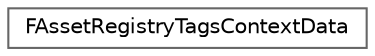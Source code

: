 digraph "Graphical Class Hierarchy"
{
 // INTERACTIVE_SVG=YES
 // LATEX_PDF_SIZE
  bgcolor="transparent";
  edge [fontname=Helvetica,fontsize=10,labelfontname=Helvetica,labelfontsize=10];
  node [fontname=Helvetica,fontsize=10,shape=box,height=0.2,width=0.4];
  rankdir="LR";
  Node0 [id="Node000000",label="FAssetRegistryTagsContextData",height=0.2,width=0.4,color="grey40", fillcolor="white", style="filled",URL="$d5/d09/structFAssetRegistryTagsContextData.html",tooltip="Data used to provide information about the calling context and receive results from GetAssetRegistryT..."];
}
